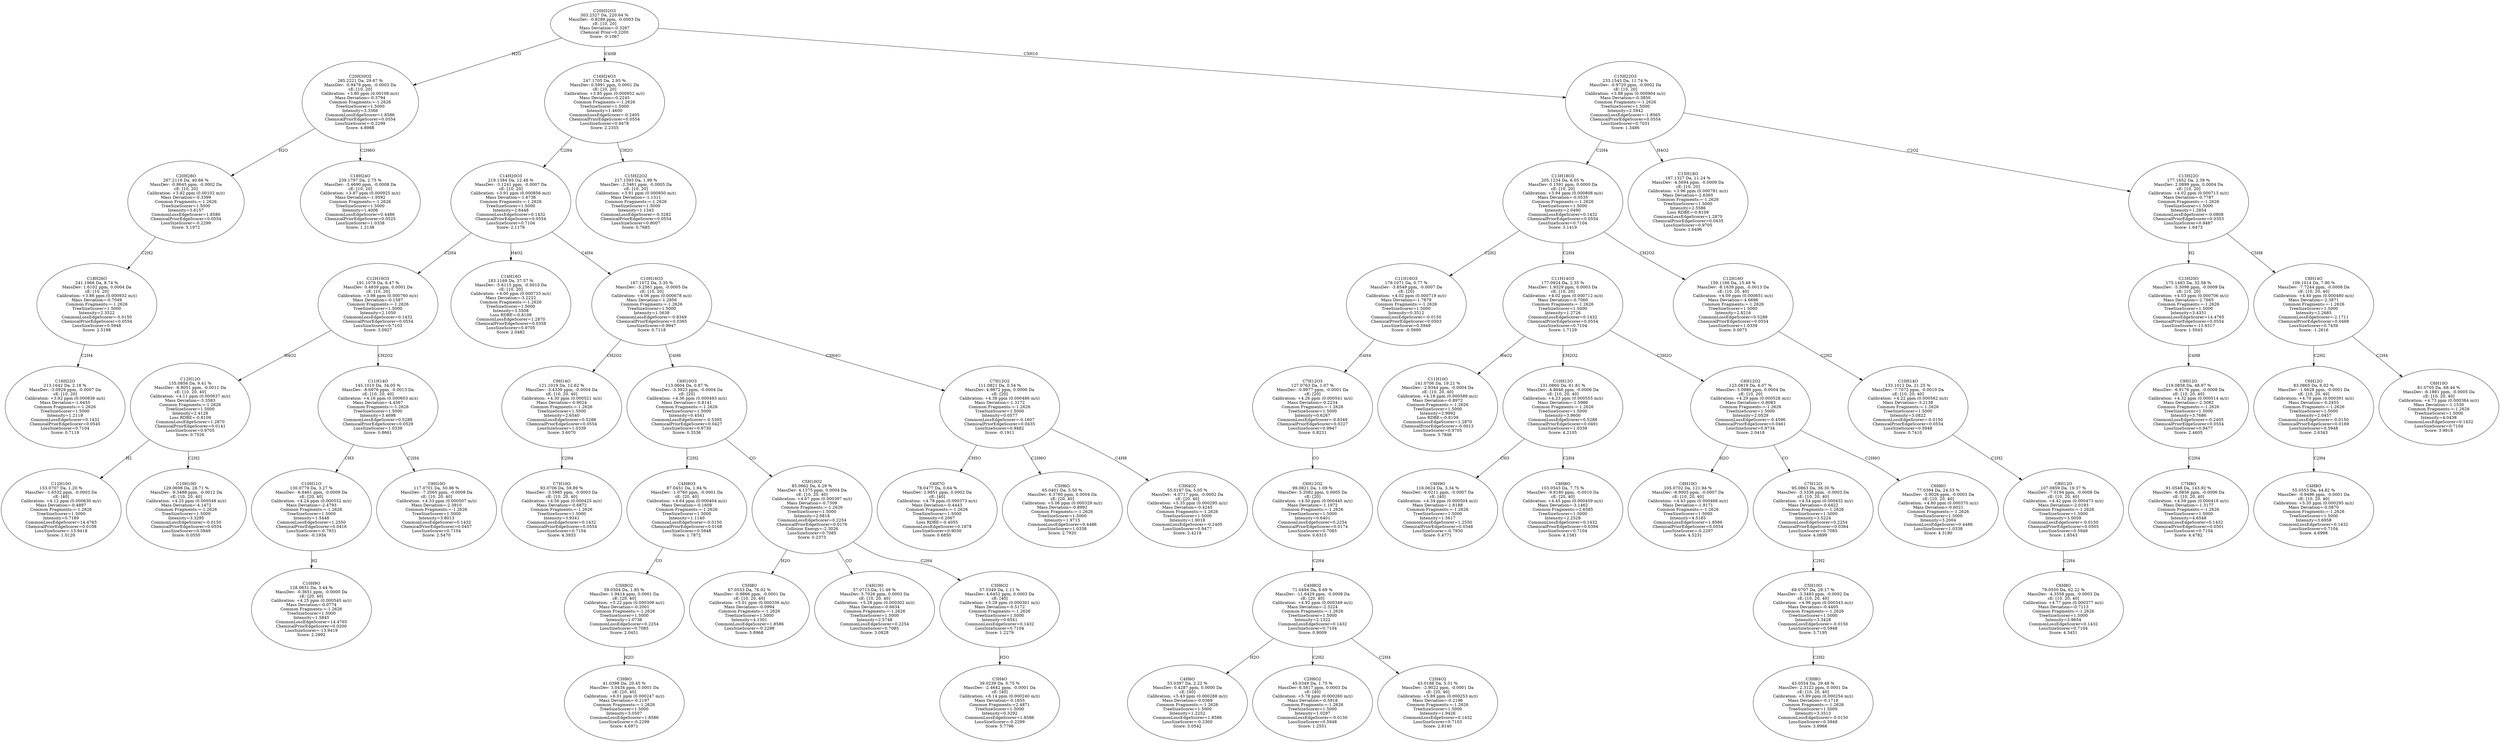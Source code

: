 strict digraph {
v1 [label="C16H22O\n213.1642 Da, 2.18 %\nMassDev: -3.0929 ppm, -0.0007 Da\ncE: [10, 20]\nCalibration: +3.92 ppm (0.000836 m/z)\nMass Deviation=-1.6455\nCommon Fragments:=-1.2626\nTreeSizeScorer=1.5000\nIntensity=1.2119\nCommonLossEdgeScorer=0.1432\nChemicalPriorEdgeScorer=0.0545\nLossSizeScorer=0.7104\nScore: 0.7119"];
v2 [label="C18H26O\n241.1966 Da, 8.74 %\nMassDev: 1.6102 ppm, 0.0004 Da\ncE: [10, 20]\nCalibration: +3.86 ppm (0.000932 m/z)\nMass Deviation=-0.7049\nCommon Fragments:=-1.2626\nTreeSizeScorer=1.5000\nIntensity=2.3522\nCommonLossEdgeScorer=-0.0150\nChemicalPriorEdgeScorer=0.0554\nLossSizeScorer=0.5948\nScore: 2.5198"];
v3 [label="C20H28O\n267.2116 Da, 40.66 %\nMassDev: -0.8645 ppm, -0.0002 Da\ncE: [10, 20]\nCalibration: +3.82 ppm (0.00102 m/z)\nMass Deviation=-0.3399\nCommon Fragments:=-1.2626\nTreeSizeScorer=1.5000\nIntensity=3.6157\nCommonLossEdgeScorer=1.8586\nChemicalPriorEdgeScorer=0.0554\nLossSizeScorer=-0.2299\nScore: 5.1972"];
v4 [label="C18H24O\n239.1797 Da, 2.75 %\nMassDev: -3.4690 ppm, -0.0008 Da\ncE: [10, 20]\nCalibration: +3.87 ppm (0.000925 m/z)\nMass Deviation=-1.9592\nCommon Fragments:=-1.2626\nTreeSizeScorer=1.5000\nIntensity=1.4006\nCommonLossEdgeScorer=0.4486\nChemicalPriorEdgeScorer=0.0525\nLossSizeScorer=1.0338\nScore: 1.2138"];
v5 [label="C20H30O2\n285.2221 Da, 29.67 %\nMassDev: -0.9478 ppm, -0.0003 Da\ncE: [10, 20]\nCalibration: +3.80 ppm (0.00108 m/z)\nMass Deviation=-0.3794\nCommon Fragments:=-1.2626\nTreeSizeScorer=1.5000\nIntensity=3.3566\nCommonLossEdgeScorer=1.8586\nChemicalPriorEdgeScorer=0.0554\nLossSizeScorer=-0.2299\nScore: 4.8988"];
v6 [label="C12H10O\n153.0707 Da, 1.20 %\nMassDev: -1.6532 ppm, -0.0003 Da\ncE: [40]\nCalibration: +4.12 ppm (0.000630 m/z)\nMass Deviation=-0.4897\nCommon Fragments:=-1.2626\nTreeSizeScorer=1.5000\nIntensity=0.7189\nCommonLossEdgeScorer=14.4765\nChemicalPriorEdgeScorer=0.0108\nLossSizeScorer=-13.9418\nScore: 1.0120"];
v7 [label="C10H10O\n129.0698 Da, 28.71 %\nMassDev: -9.3488 ppm, -0.0012 Da\ncE: [10, 20, 40]\nCalibration: +4.25 ppm (0.000548 m/z)\nMass Deviation=-4.1472\nCommon Fragments:=-1.2626\nTreeSizeScorer=1.5000\nIntensity=3.3295\nCommonLossEdgeScorer=-0.0150\nChemicalPriorEdgeScorer=0.0554\nLossSizeScorer=0.5949\nScore: 0.0550"];
v8 [label="C12H12O\n155.0856 Da, 9.41 %\nMassDev: -6.8051 ppm, -0.0011 Da\ncE: [10, 20, 40]\nCalibration: +4.11 ppm (0.000637 m/z)\nMass Deviation=-3.3583\nCommon Fragments:=-1.2626\nTreeSizeScorer=1.5000\nIntensity=2.4128\nLoss RDBE=-0.8109\nCommonLossEdgeScorer=1.2870\nChemicalPriorEdgeScorer=0.0141\nLossSizeScorer=0.9705\nScore: 0.7526"];
v9 [label="C10H9O\n128.0631 Da, 3.44 %\nMassDev: -0.3651 ppm, -0.0000 Da\ncE: [20, 40]\nCalibration: +4.25 ppm (0.000545 m/z)\nMass Deviation=-0.0774\nCommon Fragments:=-1.2626\nTreeSizeScorer=1.5000\nIntensity=1.5845\nCommonLossEdgeScorer=14.4765\nChemicalPriorEdgeScorer=0.0200\nLossSizeScorer=-13.9419\nScore: 2.2992"];
v10 [label="C10H11O\n130.0779 Da, 3.27 %\nMassDev: -6.6461 ppm, -0.0009 Da\ncE: [20, 40]\nCalibration: +4.24 ppm (0.000552 m/z)\nMass Deviation=-2.4793\nCommon Fragments:=-1.2626\nTreeSizeScorer=1.5000\nIntensity=1.5448\nCommonLossEdgeScorer=1.2550\nChemicalPriorEdgeScorer=0.0416\nLossSizeScorer=-0.7931\nScore: -0.1934"];
v11 [label="C9H10O\n117.0701 Da, 50.96 %\nMassDev: -7.2065 ppm, -0.0008 Da\ncE: [10, 20, 40]\nCalibration: +4.33 ppm (0.000507 m/z)\nMass Deviation=-2.3910\nCommon Fragments:=-1.2626\nTreeSizeScorer=1.5000\nIntensity=3.8013\nCommonLossEdgeScorer=0.1432\nChemicalPriorEdgeScorer=0.0457\nLossSizeScorer=0.7104\nScore: 2.5470"];
v12 [label="C11H14O\n145.1010 Da, 34.05 %\nMassDev: -8.6976 ppm, -0.0013 Da\ncE: [10, 20, 40]\nCalibration: +4.16 ppm (0.000603 m/z)\nMass Deviation=-4.4567\nCommon Fragments:=-1.2626\nTreeSizeScorer=1.5000\nIntensity=3.4698\nCommonLossEdgeScorer=0.5288\nChemicalPriorEdgeScorer=0.0529\nLossSizeScorer=1.0339\nScore: 0.8661"];
v13 [label="C12H16O3\n191.1078 Da, 6.47 %\nMassDev: 0.4839 ppm, 0.0001 Da\ncE: [10, 20]\nCalibration: +3.98 ppm (0.000760 m/z)\nMass Deviation=-0.1587\nCommon Fragments:=-1.2626\nTreeSizeScorer=1.5000\nIntensity=2.1050\nCommonLossEdgeScorer=0.1432\nChemicalPriorEdgeScorer=0.0554\nLossSizeScorer=0.7103\nScore: 3.0927"];
v14 [label="C14H16O\n183.1169 Da, 37.57 %\nMassDev: -5.6115 ppm, -0.0010 Da\ncE: [10, 20]\nCalibration: +4.00 ppm (0.000733 m/z)\nMass Deviation=-3.2222\nCommon Fragments:=-1.2626\nTreeSizeScorer=1.5000\nIntensity=3.5508\nLoss RDBE=-0.8109\nCommonLossEdgeScorer=1.2870\nChemicalPriorEdgeScorer=0.0358\nLossSizeScorer=0.9705\nScore: 2.0482"];
v15 [label="C7H10O\n93.0706 Da, 59.89 %\nMassDev: -3.5985 ppm, -0.0003 Da\ncE: [10, 20, 40]\nCalibration: +4.56 ppm (0.000425 m/z)\nMass Deviation=-0.6872\nCommon Fragments:=-1.2626\nTreeSizeScorer=1.5000\nIntensity=3.9341\nCommonLossEdgeScorer=0.1432\nChemicalPriorEdgeScorer=0.0554\nLossSizeScorer=0.7104\nScore: 4.3933"];
v16 [label="C9H14O\n121.1019 Da, 12.62 %\nMassDev: -3.4339 ppm, -0.0004 Da\ncE: [10, 20, 40]\nCalibration: +4.30 ppm (0.000521 m/z)\nMass Deviation=-0.9024\nCommon Fragments:=-1.2626\nTreeSizeScorer=1.5000\nIntensity=2.6540\nCommonLossEdgeScorer=0.5288\nChemicalPriorEdgeScorer=0.0554\nLossSizeScorer=1.0339\nScore: 3.6070"];
v17 [label="C3H6O\n41.0398 Da, 20.45 %\nMassDev: 3.0434 ppm, 0.0001 Da\ncE: [20, 40]\nCalibration: +6.01 ppm (0.000247 m/z)\nMass Deviation=-0.2197\nCommon Fragments:=-1.2626\nTreeSizeScorer=1.5000\nIntensity=3.0507\nCommonLossEdgeScorer=1.8586\nLossSizeScorer=-0.2299\nScore: 4.6971"];
v18 [label="C3H8O2\n59.0504 Da, 1.85 %\nMassDev: 1.9414 ppm, 0.0001 Da\ncE: [20, 40]\nCalibration: +5.22 ppm (0.000308 m/z)\nMass Deviation=-0.2001\nCommon Fragments:=-1.2626\nTreeSizeScorer=1.5000\nIntensity=1.0738\nCommonLossEdgeScorer=0.2254\nLossSizeScorer=0.7085\nScore: 2.0451"];
v19 [label="C4H8O3\n87.0451 Da, 1.94 %\nMassDev: -1.0760 ppm, -0.0001 Da\ncE: [20, 40]\nCalibration: +4.64 ppm (0.000404 m/z)\nMass Deviation=-0.1609\nCommon Fragments:=-1.2626\nTreeSizeScorer=1.5000\nIntensity=1.1140\nCommonLossEdgeScorer=-0.0150\nChemicalPriorEdgeScorer=0.0168\nLossSizeScorer=0.5948\nScore: 1.7872"];
v20 [label="C5H8O\n67.0553 Da, 76.02 %\nMassDev: -0.8866 ppm, -0.0001 Da\ncE: [10, 20, 40]\nCalibration: +5.01 ppm (0.000336 m/z)\nMass Deviation=-0.0994\nCommon Fragments:=-1.2626\nTreeSizeScorer=1.5000\nIntensity=4.1301\nCommonLossEdgeScorer=1.8586\nLossSizeScorer=-0.2298\nScore: 5.8968"];
v21 [label="C4H10O\n57.0713 Da, 11.46 %\nMassDev: 5.7026 ppm, 0.0003 Da\ncE: [10, 20, 40]\nCalibration: +5.28 ppm (0.000302 m/z)\nMass Deviation=-0.6634\nCommon Fragments:=-1.2626\nTreeSizeScorer=1.5000\nIntensity=2.5748\nCommonLossEdgeScorer=0.2254\nLossSizeScorer=0.7085\nScore: 3.0828"];
v22 [label="C3H4O\n39.0239 Da, 0.75 %\nMassDev: -2.4642 ppm, -0.0001 Da\ncE: [40]\nCalibration: +6.14 ppm (0.000240 m/z)\nMass Deviation=-0.1655\nCommon Fragments:=2.4871\nTreeSizeScorer=1.5000\nIntensity=0.3292\nCommonLossEdgeScorer=1.8586\nLossSizeScorer=-0.2299\nScore: 5.7796"];
v23 [label="C3H6O2\n57.0349 Da, 1.11 %\nMassDev: 4.6452 ppm, 0.0003 Da\ncE: [40]\nCalibration: +5.29 ppm (0.000301 m/z)\nMass Deviation=-0.5172\nCommon Fragments:=-1.2626\nTreeSizeScorer=1.5000\nIntensity=0.6541\nCommonLossEdgeScorer=0.1432\nLossSizeScorer=0.7104\nScore: 1.2279"];
v24 [label="C5H10O2\n85.0662 Da, 6.29 %\nMassDev: 4.1375 ppm, 0.0004 Da\ncE: [10, 20, 40]\nCalibration: +4.67 ppm (0.000397 m/z)\nMass Deviation=-0.7309\nCommon Fragments:=-1.2626\nTreeSizeScorer=1.5000\nIntensity=2.0818\nCommonLossEdgeScorer=0.2254\nChemicalPriorEdgeScorer=0.0176\nCollision Energy=-2.3026\nLossSizeScorer=0.7085\nScore: 0.2373"];
v25 [label="C6H10O3\n113.0604 Da, 0.87 %\nMassDev: -3.3923 ppm, -0.0004 Da\ncE: [20]\nCalibration: +4.36 ppm (0.000493 m/z)\nMass Deviation=-0.8141\nCommon Fragments:=-1.2626\nTreeSizeScorer=1.5000\nIntensity=0.4541\nCommonLossEdgeScorer=-0.5395\nChemicalPriorEdgeScorer=0.0427\nLossSizeScorer=0.9730\nScore: 0.3536"];
v26 [label="C6H7O\n78.0477 Da, 0.64 %\nMassDev: 2.9851 ppm, 0.0002 Da\ncE: [40]\nCalibration: +4.78 ppm (0.000373 m/z)\nMass Deviation=-0.4443\nCommon Fragments:=-1.2626\nTreeSizeScorer=1.5000\nIntensity=0.2067\nLoss RDBE=-0.4055\nCommonLossEdgeScorer=0.1878\nLossSizeScorer=0.9030\nScore: 0.6850"];
v27 [label="C5H6O\n65.0401 Da, 5.50 %\nMassDev: 6.3760 ppm, 0.0004 Da\ncE: [20, 40]\nCalibration: +5.06 ppm (0.000329 m/z)\nMass Deviation=-0.8992\nCommon Fragments:=-1.2626\nTreeSizeScorer=1.5000\nIntensity=1.9715\nCommonLossEdgeScorer=0.4486\nLossSizeScorer=1.0338\nScore: 2.7920"];
v28 [label="C3H4O2\n55.0187 Da, 5.05 %\nMassDev: -4.0717 ppm, -0.0002 Da\ncE: [20, 40]\nCalibration: +5.35 ppm (0.000295 m/z)\nMass Deviation=-0.4245\nCommon Fragments:=-1.2626\nTreeSizeScorer=1.5000\nIntensity=1.9018\nCommonLossEdgeScorer=-0.2405\nLossSizeScorer=0.9477\nScore: 2.4219"];
v29 [label="C7H12O2\n111.0821 Da, 0.54 %\nMassDev: 4.9872 ppm, 0.0006 Da\ncE: [20]\nCalibration: +4.38 ppm (0.000486 m/z)\nMass Deviation=-1.3172\nCommon Fragments:=-1.2626\nTreeSizeScorer=1.5000\nIntensity=0.0577\nCommonLossEdgeScorer=-0.1607\nChemicalPriorEdgeScorer=0.0435\nLossSizeScorer=0.9482\nScore: -0.1911"];
v30 [label="C10H16O3\n167.1072 Da, 3.35 %\nMassDev: -3.2561 ppm, -0.0005 Da\ncE: [10, 20]\nCalibration: +4.06 ppm (0.000678 m/z)\nMass Deviation=-1.2856\nCommon Fragments:=-1.2626\nTreeSizeScorer=1.5000\nIntensity=1.5638\nCommonLossEdgeScorer=-0.8349\nChemicalPriorEdgeScorer=0.0365\nLossSizeScorer=0.9947\nScore: 0.7118"];
v31 [label="C14H20O3\n219.1384 Da, 12.48 %\nMassDev: -3.1241 ppm, -0.0007 Da\ncE: [10, 20]\nCalibration: +3.91 ppm (0.000856 m/z)\nMass Deviation=-1.6736\nCommon Fragments:=-1.2626\nTreeSizeScorer=1.5000\nIntensity=2.6448\nCommonLossEdgeScorer=0.1432\nChemicalPriorEdgeScorer=0.0554\nLossSizeScorer=0.7104\nScore: 2.1176"];
v32 [label="C15H22O2\n217.1593 Da, 1.99 %\nMassDev: -2.3461 ppm, -0.0005 Da\ncE: [10, 20]\nCalibration: +3.91 ppm (0.000850 m/z)\nMass Deviation=-1.1311\nCommon Fragments:=-1.2626\nTreeSizeScorer=1.5000\nIntensity=1.1343\nCommonLossEdgeScorer=-0.3282\nChemicalPriorEdgeScorer=0.0554\nLossSizeScorer=0.8007\nScore: 0.7685"];
v33 [label="C16H24O3\n247.1705 Da, 2.95 %\nMassDev: 0.5991 ppm, 0.0001 Da\ncE: [10, 20]\nCalibration: +3.85 ppm (0.000952 m/z)\nMass Deviation=-0.2245\nCommon Fragments:=-1.2626\nTreeSizeScorer=1.5000\nIntensity=1.4600\nCommonLossEdgeScorer=-0.2405\nChemicalPriorEdgeScorer=0.0554\nLossSizeScorer=0.9478\nScore: 2.2355"];
v34 [label="C4H6O\n53.0397 Da, 2.22 %\nMassDev: 0.4287 ppm, 0.0000 Da\ncE: [40]\nCalibration: +5.43 ppm (0.000288 m/z)\nMass Deviation=-0.0369\nCommon Fragments:=-1.2626\nTreeSizeScorer=1.5000\nIntensity=1.2252\nCommonLossEdgeScorer=1.8586\nLossSizeScorer=-0.2300\nScore: 3.0542"];
v35 [label="C2H6O2\n45.0349 Da, 1.75 %\nMassDev: 6.5817 ppm, 0.0003 Da\ncE: [40]\nCalibration: +5.78 ppm (0.000260 m/z)\nMass Deviation=-0.5918\nCommon Fragments:=-1.2626\nTreeSizeScorer=1.5000\nIntensity=1.0297\nCommonLossEdgeScorer=-0.0150\nLossSizeScorer=0.5948\nScore: 1.2551"];
v36 [label="C2H4O2\n43.0188 Da, 5.31 %\nMassDev: -2.9022 ppm, -0.0001 Da\ncE: [20, 40]\nCalibration: +5.89 ppm (0.000253 m/z)\nMass Deviation=-0.2196\nCommon Fragments:=-1.2626\nTreeSizeScorer=1.5000\nIntensity=1.9426\nCommonLossEdgeScorer=0.1432\nLossSizeScorer=0.7103\nScore: 2.8140"];
v37 [label="C4H8O2\n71.0494 Da, 6.69 %\nMassDev: -11.6429 ppm, -0.0008 Da\ncE: [20, 40]\nCalibration: +4.92 ppm (0.000349 m/z)\nMass Deviation=-2.3224\nCommon Fragments:=-1.2626\nTreeSizeScorer=1.5000\nIntensity=2.1322\nCommonLossEdgeScorer=0.1432\nLossSizeScorer=0.7104\nScore: 0.9009"];
v38 [label="C6H12O2\n99.0821 Da, 1.09 %\nMassDev: 5.2082 ppm, 0.0005 Da\ncE: [20]\nCalibration: +4.50 ppm (0.000445 m/z)\nMass Deviation=-1.1972\nCommon Fragments:=-1.2626\nTreeSizeScorer=1.5000\nIntensity=0.6401\nCommonLossEdgeScorer=0.2254\nChemicalPriorEdgeScorer=0.0174\nLossSizeScorer=0.7085\nScore: 0.6315"];
v39 [label="C7H12O3\n127.0763 Da, 1.07 %\nMassDev: -0.9977 ppm, -0.0001 Da\ncE: [20]\nCalibration: +4.26 ppm (0.000541 m/z)\nMass Deviation=-0.2234\nCommon Fragments:=-1.2626\nTreeSizeScorer=1.5000\nIntensity=0.6267\nCommonLossEdgeScorer=-0.8349\nChemicalPriorEdgeScorer=0.0227\nLossSizeScorer=0.9947\nScore: 0.8231"];
v40 [label="C11H16O3\n179.1071 Da, 0.77 %\nMassDev: -3.8549 ppm, -0.0007 Da\ncE: [20]\nCalibration: +4.02 ppm (0.000719 m/z)\nMass Deviation=-1.7879\nCommon Fragments:=-1.2626\nTreeSizeScorer=1.5000\nIntensity=0.3512\nCommonLossEdgeScorer=-0.0150\nChemicalPriorEdgeScorer=0.0503\nLossSizeScorer=0.5949\nScore: -0.5690"];
v41 [label="C11H10O\n141.0706 Da, 19.21 %\nMassDev: -2.9344 ppm, -0.0004 Da\ncE: [10, 20, 40]\nCalibration: +4.18 ppm (0.000589 m/z)\nMass Deviation=-0.8972\nCommon Fragments:=-1.2626\nTreeSizeScorer=1.5000\nIntensity=2.9992\nLoss RDBE=-0.8109\nCommonLossEdgeScorer=1.2870\nChemicalPriorEdgeScorer=-0.0013\nLossSizeScorer=0.9705\nScore: 3.7846"];
v42 [label="C9H9O\n116.0624 Da, 3.34 %\nMassDev: -6.0211 ppm, -0.0007 Da\ncE: [40]\nCalibration: +4.34 ppm (0.000504 m/z)\nMass Deviation=-1.8188\nCommon Fragments:=-1.2626\nTreeSizeScorer=1.5000\nIntensity=1.5617\nCommonLossEdgeScorer=1.2550\nChemicalPriorEdgeScorer=0.0348\nLossSizeScorer=-0.7930\nScore: 0.4771"];
v43 [label="C8H8O\n103.0543 Da, 7.75 %\nMassDev: -9.8180 ppm, -0.0010 Da\ncE: [20, 40]\nCalibration: +4.45 ppm (0.000459 m/z)\nMass Deviation=-3.1462\nCommon Fragments:=2.6585\nTreeSizeScorer=1.5000\nIntensity=2.2528\nCommonLossEdgeScorer=0.1432\nChemicalPriorEdgeScorer=0.0394\nLossSizeScorer=0.7104\nScore: 4.1581"];
v44 [label="C10H12O\n131.0860 Da, 61.81 %\nMassDev: -4.8646 ppm, -0.0006 Da\ncE: [10, 20, 40]\nCalibration: +4.23 ppm (0.000555 m/z)\nMass Deviation=-1.5986\nCommon Fragments:=-1.2626\nTreeSizeScorer=1.5000\nIntensity=3.9600\nCommonLossEdgeScorer=0.5288\nChemicalPriorEdgeScorer=0.0491\nLossSizeScorer=1.0339\nScore: 4.2105"];
v45 [label="C8H10O\n105.0702 Da, 121.94 %\nMassDev: -6.9005 ppm, -0.0007 Da\ncE: [10, 20, 40]\nCalibration: +4.43 ppm (0.000466 m/z)\nMass Deviation=-1.9171\nCommon Fragments:=-1.2626\nTreeSizeScorer=1.5000\nIntensity=4.5185\nCommonLossEdgeScorer=1.8586\nChemicalPriorEdgeScorer=0.0554\nLossSizeScorer=-0.2297\nScore: 4.5231"];
v46 [label="C3H8O\n43.0554 Da, 29.48 %\nMassDev: 2.3122 ppm, 0.0001 Da\ncE: [10, 20, 40]\nCalibration: +5.89 ppm (0.000254 m/z)\nMass Deviation=-0.1718\nCommon Fragments:=-1.2626\nTreeSizeScorer=1.5000\nIntensity=3.3513\nCommonLossEdgeScorer=-0.0150\nLossSizeScorer=0.5948\nScore: 3.9968"];
v47 [label="C5H10O\n69.0707 Da, 29.17 %\nMassDev: -3.3483 ppm, -0.0002 Da\ncE: [10, 20, 40]\nCalibration: +4.96 ppm (0.000343 m/z)\nMass Deviation=-0.4405\nCommon Fragments:=-1.2626\nTreeSizeScorer=1.5000\nIntensity=3.3428\nCommonLossEdgeScorer=-0.0150\nLossSizeScorer=0.5948\nScore: 3.7195"];
v48 [label="C7H12O\n95.0863 Da, 36.30 %\nMassDev: -3.3336 ppm, -0.0003 Da\ncE: [10, 20, 40]\nCalibration: +4.54 ppm (0.000432 m/z)\nMass Deviation=-0.6422\nCommon Fragments:=-1.2626\nTreeSizeScorer=1.5000\nIntensity=3.5224\nCommonLossEdgeScorer=0.2254\nChemicalPriorEdgeScorer=0.0384\nLossSizeScorer=0.7085\nScore: 4.0899"];
v49 [label="C6H6O\n77.0394 Da, 24.53 %\nMassDev: -3.9026 ppm, -0.0003 Da\ncE: [10, 20, 40]\nCalibration: +4.80 ppm (0.000370 m/z)\nMass Deviation=-0.6021\nCommon Fragments:=-1.2626\nTreeSizeScorer=1.5000\nIntensity=3.2004\nCommonLossEdgeScorer=0.4486\nLossSizeScorer=1.0338\nScore: 4.3180"];
v50 [label="C8H12O2\n123.0819 Da, 6.07 %\nMassDev: 3.0986 ppm, 0.0004 Da\ncE: [10, 20]\nCalibration: +4.29 ppm (0.000528 m/z)\nMass Deviation=-0.8083\nCommon Fragments:=-1.2626\nTreeSizeScorer=1.5000\nIntensity=2.0529\nCommonLossEdgeScorer=-0.4596\nChemicalPriorEdgeScorer=0.0461\nLossSizeScorer=0.9734\nScore: 2.0418"];
v51 [label="C11H14O3\n177.0924 Da, 2.35 %\nMassDev: 1.9329 ppm, 0.0003 Da\ncE: [10, 20]\nCalibration: +4.02 ppm (0.000712 m/z)\nMass Deviation=-0.7060\nCommon Fragments:=-1.2626\nTreeSizeScorer=1.5000\nIntensity=1.2726\nCommonLossEdgeScorer=0.1432\nChemicalPriorEdgeScorer=0.0554\nLossSizeScorer=0.7104\nScore: 1.7129"];
v52 [label="C6H8O\n79.0550 Da, 62.22 %\nMassDev: -4.3558 ppm, -0.0003 Da\ncE: [10, 20, 40]\nCalibration: +4.77 ppm (0.000377 m/z)\nMass Deviation=-0.7113\nCommon Fragments:=-1.2626\nTreeSizeScorer=1.5000\nIntensity=3.9654\nCommonLossEdgeScorer=0.1432\nLossSizeScorer=0.7104\nScore: 4.3451"];
v53 [label="C8H12O\n107.0859 Da, 19.37 %\nMassDev: -7.0194 ppm, -0.0008 Da\ncE: [10, 20, 40]\nCalibration: +4.42 ppm (0.000473 m/z)\nMass Deviation=-2.0193\nCommon Fragments:=-1.2626\nTreeSizeScorer=1.5000\nIntensity=3.0059\nCommonLossEdgeScorer=-0.0150\nChemicalPriorEdgeScorer=0.0505\nLossSizeScorer=0.5948\nScore: 1.8543"];
v54 [label="C10H14O\n133.1012 Da, 21.25 %\nMassDev: -7.7072 ppm, -0.0010 Da\ncE: [10, 20, 40]\nCalibration: +4.22 ppm (0.000562 m/z)\nMass Deviation=-3.2138\nCommon Fragments:=-1.2626\nTreeSizeScorer=1.5000\nIntensity=3.0822\nCommonLossEdgeScorer=-0.0150\nChemicalPriorEdgeScorer=0.0554\nLossSizeScorer=0.5948\nScore: 0.7410"];
v55 [label="C12H16O\n159.1166 Da, 15.48 %\nMassDev: -8.1639 ppm, -0.0013 Da\ncE: [10, 20, 40]\nCalibration: +4.09 ppm (0.000651 m/z)\nMass Deviation=-4.6696\nCommon Fragments:=-1.2626\nTreeSizeScorer=1.5000\nIntensity=2.8216\nCommonLossEdgeScorer=0.5288\nChemicalPriorEdgeScorer=0.0554\nLossSizeScorer=1.0339\nScore: 0.0075"];
v56 [label="C13H18O3\n205.1234 Da, 6.05 %\nMassDev: 0.1591 ppm, 0.0000 Da\ncE: [10, 20]\nCalibration: +3.94 ppm (0.000808 m/z)\nMass Deviation=-0.0535\nCommon Fragments:=-1.2626\nTreeSizeScorer=1.5000\nIntensity=2.0490\nCommonLossEdgeScorer=0.1432\nChemicalPriorEdgeScorer=0.0554\nLossSizeScorer=0.7104\nScore: 3.1419"];
v57 [label="C15H18O\n197.1327 Da, 11.24 %\nMassDev: -4.5694 ppm, -0.0009 Da\ncE: [10, 20]\nCalibration: +3.96 ppm (0.000781 m/z)\nMass Deviation=-2.6365\nCommon Fragments:=-1.2626\nTreeSizeScorer=1.5000\nIntensity=2.5586\nLoss RDBE=-0.8109\nCommonLossEdgeScorer=1.2870\nChemicalPriorEdgeScorer=0.0435\nLossSizeScorer=0.9705\nScore: 1.6496"];
v58 [label="C7H8O\n91.0548 Da, 143.92 %\nMassDev: -6.0856 ppm, -0.0006 Da\ncE: [10, 20, 40]\nCalibration: +4.59 ppm (0.000418 m/z)\nMass Deviation=-1.3177\nCommon Fragments:=-1.2626\nTreeSizeScorer=1.5000\nIntensity=4.6548\nCommonLossEdgeScorer=0.1432\nChemicalPriorEdgeScorer=0.0501\nLossSizeScorer=0.7104\nScore: 4.4782"];
v59 [label="C9H12O\n119.0858 Da, 48.97 %\nMassDev: -6.9176 ppm, -0.0008 Da\ncE: [10, 20, 40]\nCalibration: +4.32 ppm (0.000514 m/z)\nMass Deviation=-2.3082\nCommon Fragments:=-1.2626\nTreeSizeScorer=1.5000\nIntensity=3.7686\nCommonLossEdgeScorer=-0.2405\nChemicalPriorEdgeScorer=0.0554\nLossSizeScorer=0.9477\nScore: 2.4605"];
v60 [label="C13H20O\n175.1483 Da, 32.56 %\nMassDev: -5.3098 ppm, -0.0009 Da\ncE: [10, 20]\nCalibration: +4.03 ppm (0.000706 m/z)\nMass Deviation=-2.7665\nCommon Fragments:=-1.2626\nTreeSizeScorer=1.5000\nIntensity=3.4331\nCommonLossEdgeScorer=14.4765\nChemicalPriorEdgeScorer=0.0554\nLossSizeScorer=-13.9317\nScore: 1.5043"];
v61 [label="C4H8O\n55.0553 Da, 44.82 %\nMassDev: -0.9496 ppm, -0.0001 Da\ncE: [10, 20, 40]\nCalibration: +5.35 ppm (0.000295 m/z)\nMass Deviation=-0.0870\nCommon Fragments:=-1.2626\nTreeSizeScorer=1.5000\nIntensity=3.6958\nCommonLossEdgeScorer=0.1432\nLossSizeScorer=0.7104\nScore: 4.6998"];
v62 [label="C6H12O\n83.0865 Da, 6.02 %\nMassDev: -1.6628 ppm, -0.0001 Da\ncE: [10, 20, 40]\nCalibration: +4.70 ppm (0.000391 m/z)\nMass Deviation=-0.2455\nCommon Fragments:=-1.2626\nTreeSizeScorer=1.5000\nIntensity=2.0457\nCommonLossEdgeScorer=-0.0150\nChemicalPriorEdgeScorer=0.0169\nLossSizeScorer=0.5948\nScore: 2.6343"];
v63 [label="C6H10O\n81.0705 Da, 68.44 %\nMassDev: -6.1881 ppm, -0.0005 Da\ncE: [10, 20, 40]\nCalibration: +4.73 ppm (0.000384 m/z)\nMass Deviation=-1.1530\nCommon Fragments:=-1.2626\nTreeSizeScorer=1.5000\nIntensity=4.0438\nCommonLossEdgeScorer=0.1432\nLossSizeScorer=0.7104\nScore: 3.9818"];
v64 [label="C8H14O\n109.1014 Da, 7.90 %\nMassDev: -7.7244 ppm, -0.0008 Da\ncE: [10, 20, 40]\nCalibration: +4.40 ppm (0.000480 m/z)\nMass Deviation=-2.3871\nCommon Fragments:=-1.2626\nTreeSizeScorer=1.5000\nIntensity=2.2685\nCommonLossEdgeScorer=-2.1711\nChemicalPriorEdgeScorer=0.0468\nLossSizeScorer=0.7439\nScore: -1.2616"];
v65 [label="C13H22O\n177.1652 Da, 2.39 %\nMassDev: 2.0899 ppm, 0.0004 Da\ncE: [10, 20]\nCalibration: +4.02 ppm (0.000713 m/z)\nMass Deviation=-0.7787\nCommon Fragments:=-1.2626\nTreeSizeScorer=1.5000\nIntensity=1.2854\nCommonLossEdgeScorer=-0.0808\nChemicalPriorEdgeScorer=0.0353\nLossSizeScorer=0.9487\nScore: 1.6473"];
v66 [label="C15H22O3\n233.1545 Da, 11.74 %\nMassDev: -0.9720 ppm, -0.0002 Da\ncE: [10, 20]\nCalibration: +3.88 ppm (0.000904 m/z)\nMass Deviation=-0.3850\nCommon Fragments:=-1.2626\nTreeSizeScorer=1.5000\nIntensity=2.5942\nCommonLossEdgeScorer=-1.8565\nChemicalPriorEdgeScorer=0.0554\nLossSizeScorer=0.7031\nScore: 1.3486"];
v67 [label="C20H32O3\n303.2327 Da, 220.64 %\nMassDev: -0.8289 ppm, -0.0003 Da\ncE: [10, 20]\nMass Deviation=-0.3267\nChemical Prior=0.2200\nScore: -0.1067"];
v2 -> v1 [label="C2H4"];
v3 -> v2 [label="C2H2"];
v5 -> v3 [label="H2O"];
v5 -> v4 [label="C2H6O"];
v67 -> v5 [label="H2O"];
v8 -> v6 [label="H2"];
v8 -> v7 [label="C2H2"];
v13 -> v8 [label="H4O2"];
v10 -> v9 [label="H2"];
v12 -> v10 [label="CH3"];
v12 -> v11 [label="C2H4"];
v13 -> v12 [label="CH2O2"];
v31 -> v13 [label="C2H4"];
v31 -> v14 [label="H4O2"];
v16 -> v15 [label="C2H4"];
v30 -> v16 [label="CH2O2"];
v18 -> v17 [label="H2O"];
v19 -> v18 [label="CO"];
v25 -> v19 [label="C2H2"];
v24 -> v20 [label="H2O"];
v24 -> v21 [label="CO"];
v23 -> v22 [label="H2O"];
v24 -> v23 [label="C2H4"];
v25 -> v24 [label="CO"];
v30 -> v25 [label="C4H6"];
v29 -> v26 [label="CH5O"];
v29 -> v27 [label="C2H6O"];
v29 -> v28 [label="C4H8"];
v30 -> v29 [label="C3H4O"];
v31 -> v30 [label="C4H4"];
v33 -> v31 [label="C2H4"];
v33 -> v32 [label="CH2O"];
v67 -> v33 [label="C4H8"];
v37 -> v34 [label="H2O"];
v37 -> v35 [label="C2H2"];
v37 -> v36 [label="C2H4"];
v38 -> v37 [label="C2H4"];
v39 -> v38 [label="CO"];
v40 -> v39 [label="C4H4"];
v56 -> v40 [label="C2H2"];
v51 -> v41 [label="H4O2"];
v44 -> v42 [label="CH3"];
v44 -> v43 [label="C2H4"];
v51 -> v44 [label="CH2O2"];
v50 -> v45 [label="H2O"];
v47 -> v46 [label="C2H2"];
v48 -> v47 [label="C2H2"];
v50 -> v48 [label="CO"];
v50 -> v49 [label="C2H6O"];
v51 -> v50 [label="C3H2O"];
v56 -> v51 [label="C2H4"];
v53 -> v52 [label="C2H4"];
v54 -> v53 [label="C2H2"];
v55 -> v54 [label="C2H2"];
v56 -> v55 [label="CH2O2"];
v66 -> v56 [label="C2H4"];
v66 -> v57 [label="H4O2"];
v59 -> v58 [label="C2H4"];
v60 -> v59 [label="C4H8"];
v65 -> v60 [label="H2"];
v62 -> v61 [label="C2H4"];
v64 -> v62 [label="C2H2"];
v64 -> v63 [label="C2H4"];
v65 -> v64 [label="C5H8"];
v66 -> v65 [label="C2O2"];
v67 -> v66 [label="C5H10"];
}